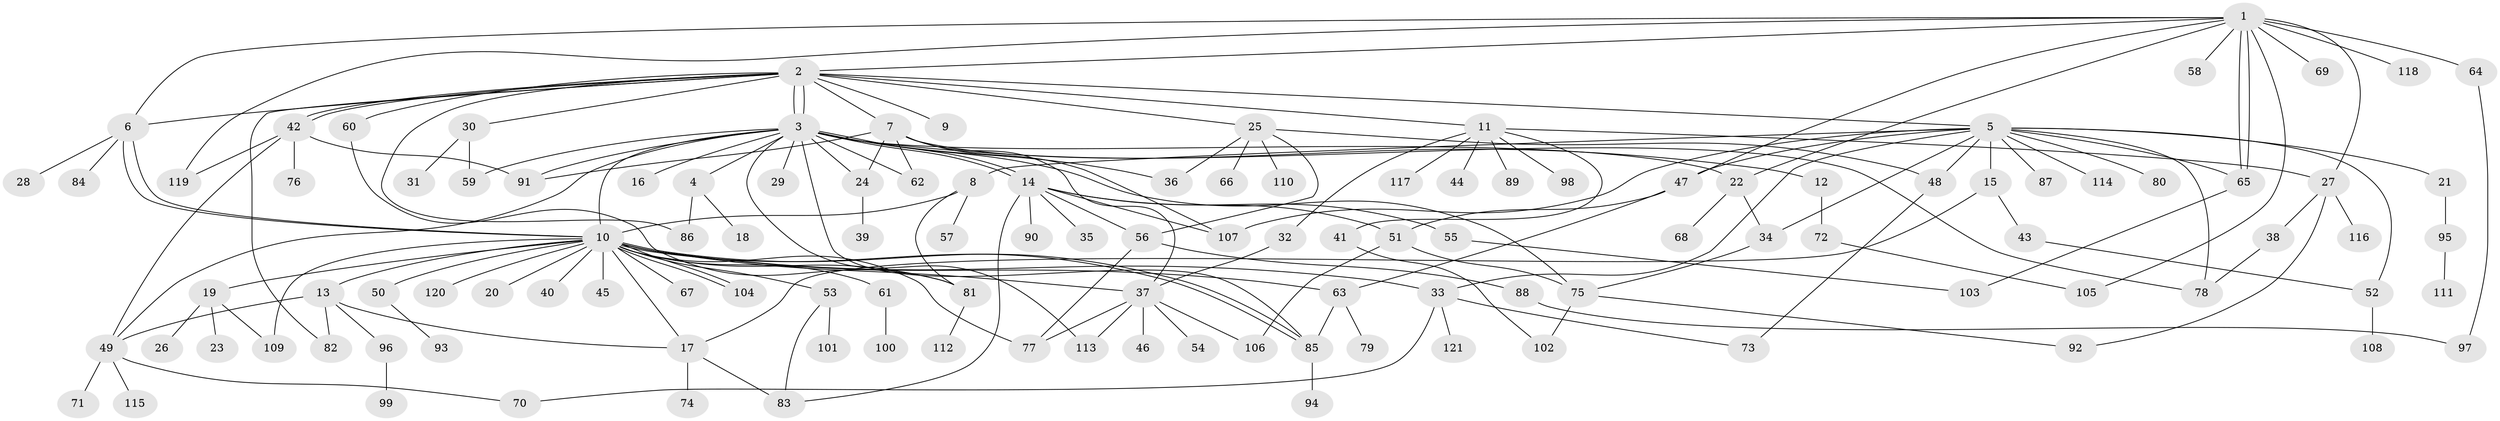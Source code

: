 // Generated by graph-tools (version 1.1) at 2025/35/03/09/25 02:35:22]
// undirected, 121 vertices, 180 edges
graph export_dot {
graph [start="1"]
  node [color=gray90,style=filled];
  1;
  2;
  3;
  4;
  5;
  6;
  7;
  8;
  9;
  10;
  11;
  12;
  13;
  14;
  15;
  16;
  17;
  18;
  19;
  20;
  21;
  22;
  23;
  24;
  25;
  26;
  27;
  28;
  29;
  30;
  31;
  32;
  33;
  34;
  35;
  36;
  37;
  38;
  39;
  40;
  41;
  42;
  43;
  44;
  45;
  46;
  47;
  48;
  49;
  50;
  51;
  52;
  53;
  54;
  55;
  56;
  57;
  58;
  59;
  60;
  61;
  62;
  63;
  64;
  65;
  66;
  67;
  68;
  69;
  70;
  71;
  72;
  73;
  74;
  75;
  76;
  77;
  78;
  79;
  80;
  81;
  82;
  83;
  84;
  85;
  86;
  87;
  88;
  89;
  90;
  91;
  92;
  93;
  94;
  95;
  96;
  97;
  98;
  99;
  100;
  101;
  102;
  103;
  104;
  105;
  106;
  107;
  108;
  109;
  110;
  111;
  112;
  113;
  114;
  115;
  116;
  117;
  118;
  119;
  120;
  121;
  1 -- 2;
  1 -- 6;
  1 -- 22;
  1 -- 27;
  1 -- 47;
  1 -- 58;
  1 -- 64;
  1 -- 65;
  1 -- 65;
  1 -- 69;
  1 -- 105;
  1 -- 118;
  1 -- 119;
  2 -- 3;
  2 -- 3;
  2 -- 5;
  2 -- 6;
  2 -- 7;
  2 -- 9;
  2 -- 11;
  2 -- 25;
  2 -- 30;
  2 -- 42;
  2 -- 42;
  2 -- 60;
  2 -- 82;
  2 -- 86;
  3 -- 4;
  3 -- 10;
  3 -- 12;
  3 -- 14;
  3 -- 14;
  3 -- 16;
  3 -- 22;
  3 -- 24;
  3 -- 29;
  3 -- 36;
  3 -- 49;
  3 -- 59;
  3 -- 62;
  3 -- 75;
  3 -- 85;
  3 -- 91;
  3 -- 113;
  4 -- 18;
  4 -- 86;
  5 -- 8;
  5 -- 15;
  5 -- 21;
  5 -- 33;
  5 -- 34;
  5 -- 47;
  5 -- 48;
  5 -- 52;
  5 -- 65;
  5 -- 78;
  5 -- 80;
  5 -- 87;
  5 -- 107;
  5 -- 114;
  6 -- 10;
  6 -- 10;
  6 -- 28;
  6 -- 84;
  7 -- 24;
  7 -- 37;
  7 -- 62;
  7 -- 78;
  7 -- 91;
  7 -- 107;
  8 -- 10;
  8 -- 57;
  8 -- 81;
  10 -- 13;
  10 -- 17;
  10 -- 19;
  10 -- 20;
  10 -- 33;
  10 -- 37;
  10 -- 40;
  10 -- 45;
  10 -- 50;
  10 -- 53;
  10 -- 61;
  10 -- 63;
  10 -- 67;
  10 -- 77;
  10 -- 81;
  10 -- 85;
  10 -- 85;
  10 -- 104;
  10 -- 104;
  10 -- 109;
  10 -- 120;
  11 -- 27;
  11 -- 32;
  11 -- 41;
  11 -- 44;
  11 -- 89;
  11 -- 98;
  11 -- 117;
  12 -- 72;
  13 -- 17;
  13 -- 49;
  13 -- 82;
  13 -- 96;
  14 -- 35;
  14 -- 51;
  14 -- 55;
  14 -- 56;
  14 -- 83;
  14 -- 90;
  14 -- 107;
  15 -- 17;
  15 -- 43;
  17 -- 74;
  17 -- 83;
  19 -- 23;
  19 -- 26;
  19 -- 109;
  21 -- 95;
  22 -- 34;
  22 -- 68;
  24 -- 39;
  25 -- 36;
  25 -- 48;
  25 -- 56;
  25 -- 66;
  25 -- 110;
  27 -- 38;
  27 -- 92;
  27 -- 116;
  30 -- 31;
  30 -- 59;
  32 -- 37;
  33 -- 70;
  33 -- 73;
  33 -- 121;
  34 -- 75;
  37 -- 46;
  37 -- 54;
  37 -- 77;
  37 -- 106;
  37 -- 113;
  38 -- 78;
  41 -- 102;
  42 -- 49;
  42 -- 76;
  42 -- 91;
  42 -- 119;
  43 -- 52;
  47 -- 51;
  47 -- 63;
  48 -- 73;
  49 -- 70;
  49 -- 71;
  49 -- 115;
  50 -- 93;
  51 -- 75;
  51 -- 106;
  52 -- 108;
  53 -- 83;
  53 -- 101;
  55 -- 103;
  56 -- 77;
  56 -- 88;
  60 -- 81;
  61 -- 100;
  63 -- 79;
  63 -- 85;
  64 -- 97;
  65 -- 103;
  72 -- 105;
  75 -- 92;
  75 -- 102;
  81 -- 112;
  85 -- 94;
  88 -- 97;
  95 -- 111;
  96 -- 99;
}
